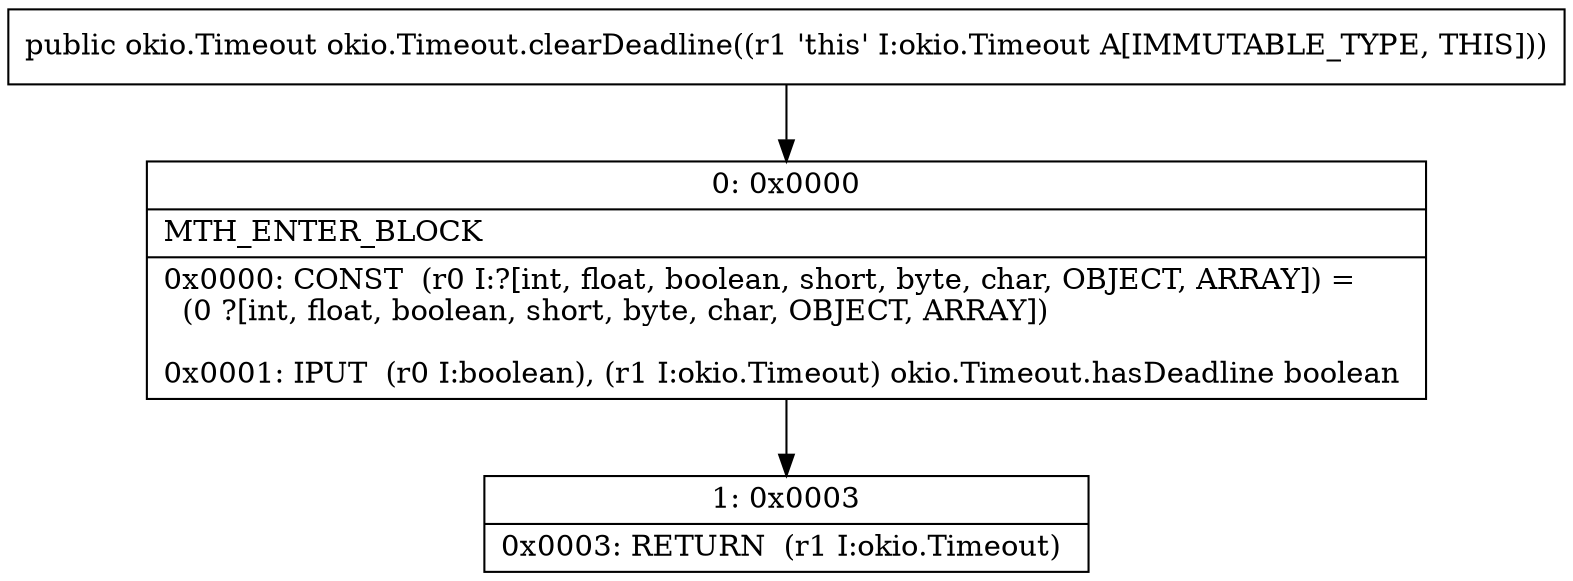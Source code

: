 digraph "CFG forokio.Timeout.clearDeadline()Lokio\/Timeout;" {
Node_0 [shape=record,label="{0\:\ 0x0000|MTH_ENTER_BLOCK\l|0x0000: CONST  (r0 I:?[int, float, boolean, short, byte, char, OBJECT, ARRAY]) = \l  (0 ?[int, float, boolean, short, byte, char, OBJECT, ARRAY])\l \l0x0001: IPUT  (r0 I:boolean), (r1 I:okio.Timeout) okio.Timeout.hasDeadline boolean \l}"];
Node_1 [shape=record,label="{1\:\ 0x0003|0x0003: RETURN  (r1 I:okio.Timeout) \l}"];
MethodNode[shape=record,label="{public okio.Timeout okio.Timeout.clearDeadline((r1 'this' I:okio.Timeout A[IMMUTABLE_TYPE, THIS])) }"];
MethodNode -> Node_0;
Node_0 -> Node_1;
}


